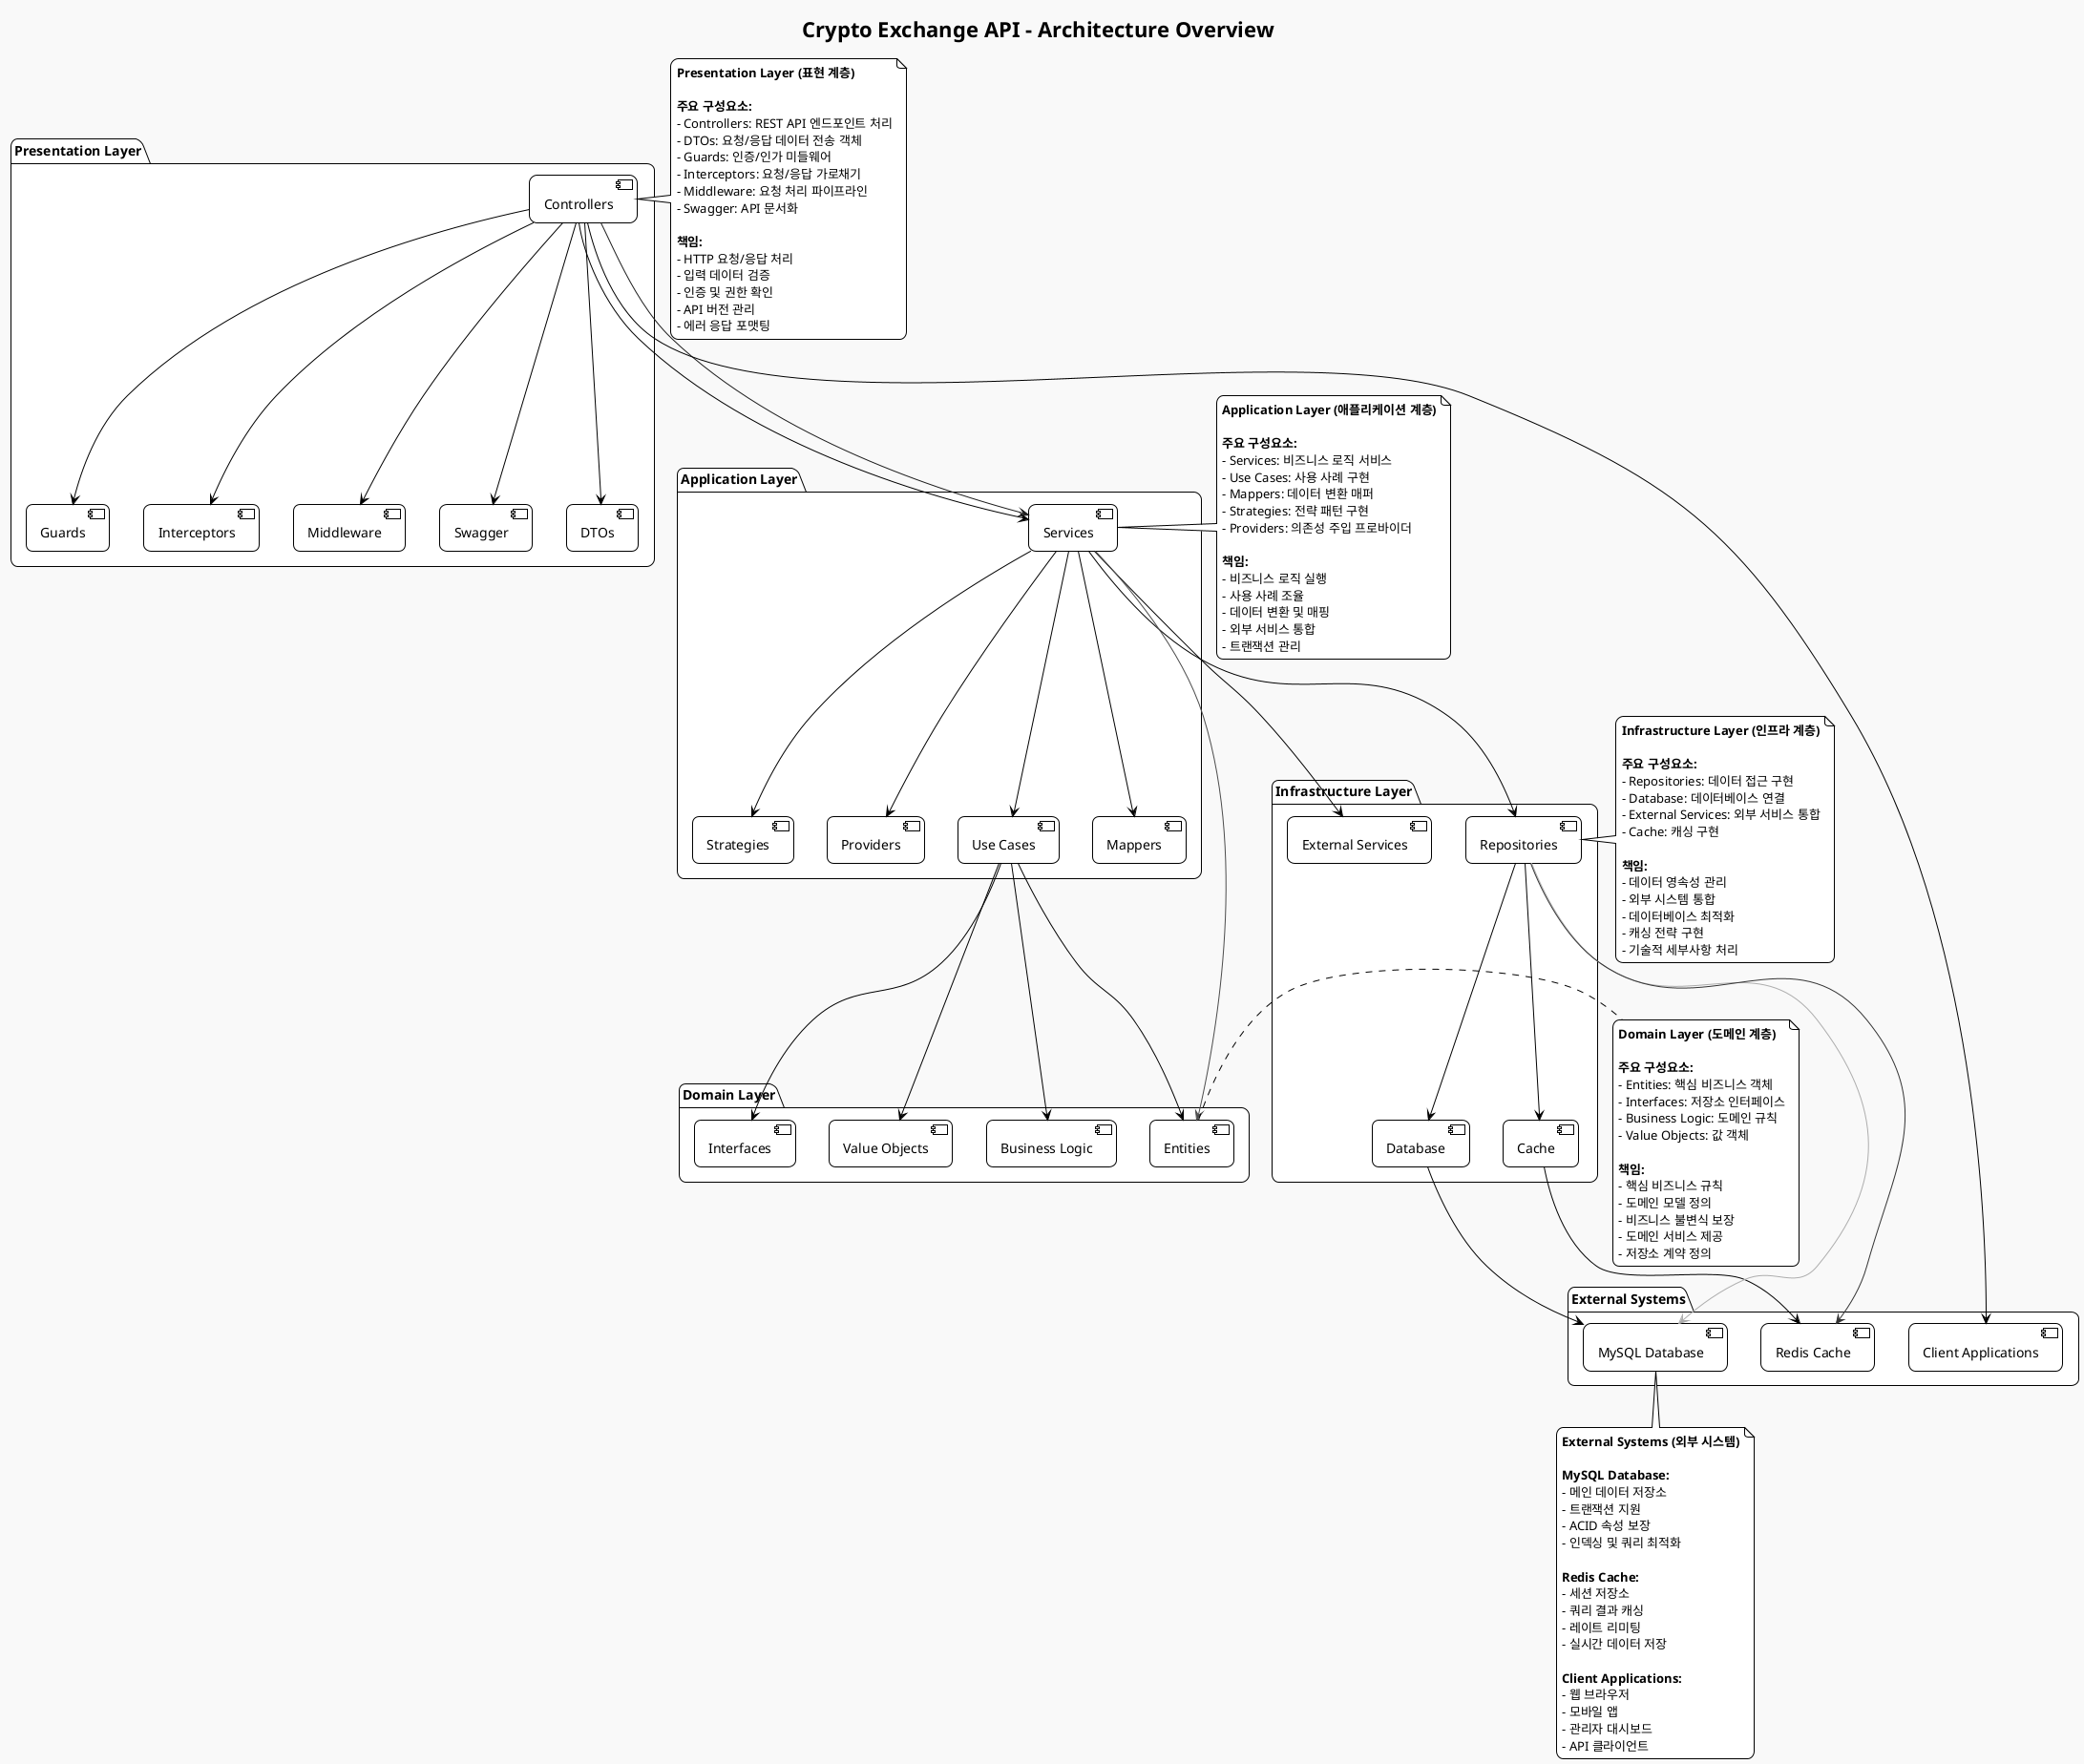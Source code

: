 @startuml architecture-overview
!theme plain
skinparam componentStyle uml2
skinparam shadowing false
skinparam roundcorner 15
skinparam monochrome true
skinparam backgroundColor #F9F9F9
skinparam ArrowColor Black
skinparam ArrowFontColor Black
skinparam defaultFontName "Nanum Gothic"
title Crypto Exchange API - Architecture Overview

package "Presentation Layer" {
  [Controllers] as Controllers
  [DTOs] as DTOs
  [Guards] as Guards
  [Interceptors] as Interceptors
  [Middleware] as Middleware
  [Swagger] as Swagger
}

package "Application Layer" {
  [Services] as Services
  [Use Cases] as UseCases
  [Mappers] as Mappers
  [Strategies] as Strategies
  [Providers] as Providers
}

package "Domain Layer" {
  [Entities] as Entities
  [Interfaces] as Interfaces
  [Business Logic] as BusinessLogic
  [Value Objects] as ValueObjects
}

package "Infrastructure Layer" {
  [Repositories] as Repositories
  [Database] as Database
  [External Services] as ExternalServices
  [Cache] as Cache
}

package "External Systems" {
  [MySQL Database] as MySQL
  [Redis Cache] as Redis
  [Client Applications] as Clients
}

' Layer connections
Controllers --> Services
Controllers --> DTOs
Controllers --> Guards
Controllers --> Interceptors
Controllers --> Middleware
Controllers --> Swagger

Services --> UseCases
Services --> Mappers
Services --> Strategies
Services --> Providers

UseCases --> Entities
UseCases --> Interfaces
UseCases --> BusinessLogic
UseCases --> ValueObjects

Services --> Repositories
Repositories --> Database
Repositories --> Cache
Services --> ExternalServices

Database --> MySQL
Cache --> Redis
Controllers --> Clients

' Styling
Controllers -[#blue]-> Services
Services -[#green]-> Entities
Repositories -[#orange]-> MySQL
Repositories -[#purple]-> Redis

note right of Controllers
  **Presentation Layer (표현 계층)**
  
  **주요 구성요소:**
  - Controllers: REST API 엔드포인트 처리
  - DTOs: 요청/응답 데이터 전송 객체
  - Guards: 인증/인가 미들웨어
  - Interceptors: 요청/응답 가로채기
  - Middleware: 요청 처리 파이프라인
  - Swagger: API 문서화
  
  **책임:**
  - HTTP 요청/응답 처리
  - 입력 데이터 검증
  - 인증 및 권한 확인
  - API 버전 관리
  - 에러 응답 포맷팅
end note

note right of Services
  **Application Layer (애플리케이션 계층)**
  
  **주요 구성요소:**
  - Services: 비즈니스 로직 서비스
  - Use Cases: 사용 사례 구현
  - Mappers: 데이터 변환 매퍼
  - Strategies: 전략 패턴 구현
  - Providers: 의존성 주입 프로바이더
  
  **책임:**
  - 비즈니스 로직 실행
  - 사용 사례 조율
  - 데이터 변환 및 매핑
  - 외부 서비스 통합
  - 트랜잭션 관리
end note

note right of Entities
  **Domain Layer (도메인 계층)**
  
  **주요 구성요소:**
  - Entities: 핵심 비즈니스 객체
  - Interfaces: 저장소 인터페이스
  - Business Logic: 도메인 규칙
  - Value Objects: 값 객체
  
  **책임:**
  - 핵심 비즈니스 규칙
  - 도메인 모델 정의
  - 비즈니스 불변식 보장
  - 도메인 서비스 제공
  - 저장소 계약 정의
end note

note right of Repositories
  **Infrastructure Layer (인프라 계층)**
  
  **주요 구성요소:**
  - Repositories: 데이터 접근 구현
  - Database: 데이터베이스 연결
  - External Services: 외부 서비스 통합
  - Cache: 캐싱 구현
  
  **책임:**
  - 데이터 영속성 관리
  - 외부 시스템 통합
  - 데이터베이스 최적화
  - 캐싱 전략 구현
  - 기술적 세부사항 처리
end note

note bottom of MySQL
  **External Systems (외부 시스템)**
  
  **MySQL Database:**
  - 메인 데이터 저장소
  - 트랜잭션 지원
  - ACID 속성 보장
  - 인덱싱 및 쿼리 최적화
  
  **Redis Cache:**
  - 세션 저장소
  - 쿼리 결과 캐싱
  - 레이트 리미팅
  - 실시간 데이터 저장
  
  **Client Applications:**
  - 웹 브라우저
  - 모바일 앱
  - 관리자 대시보드
  - API 클라이언트
end note

@enduml
